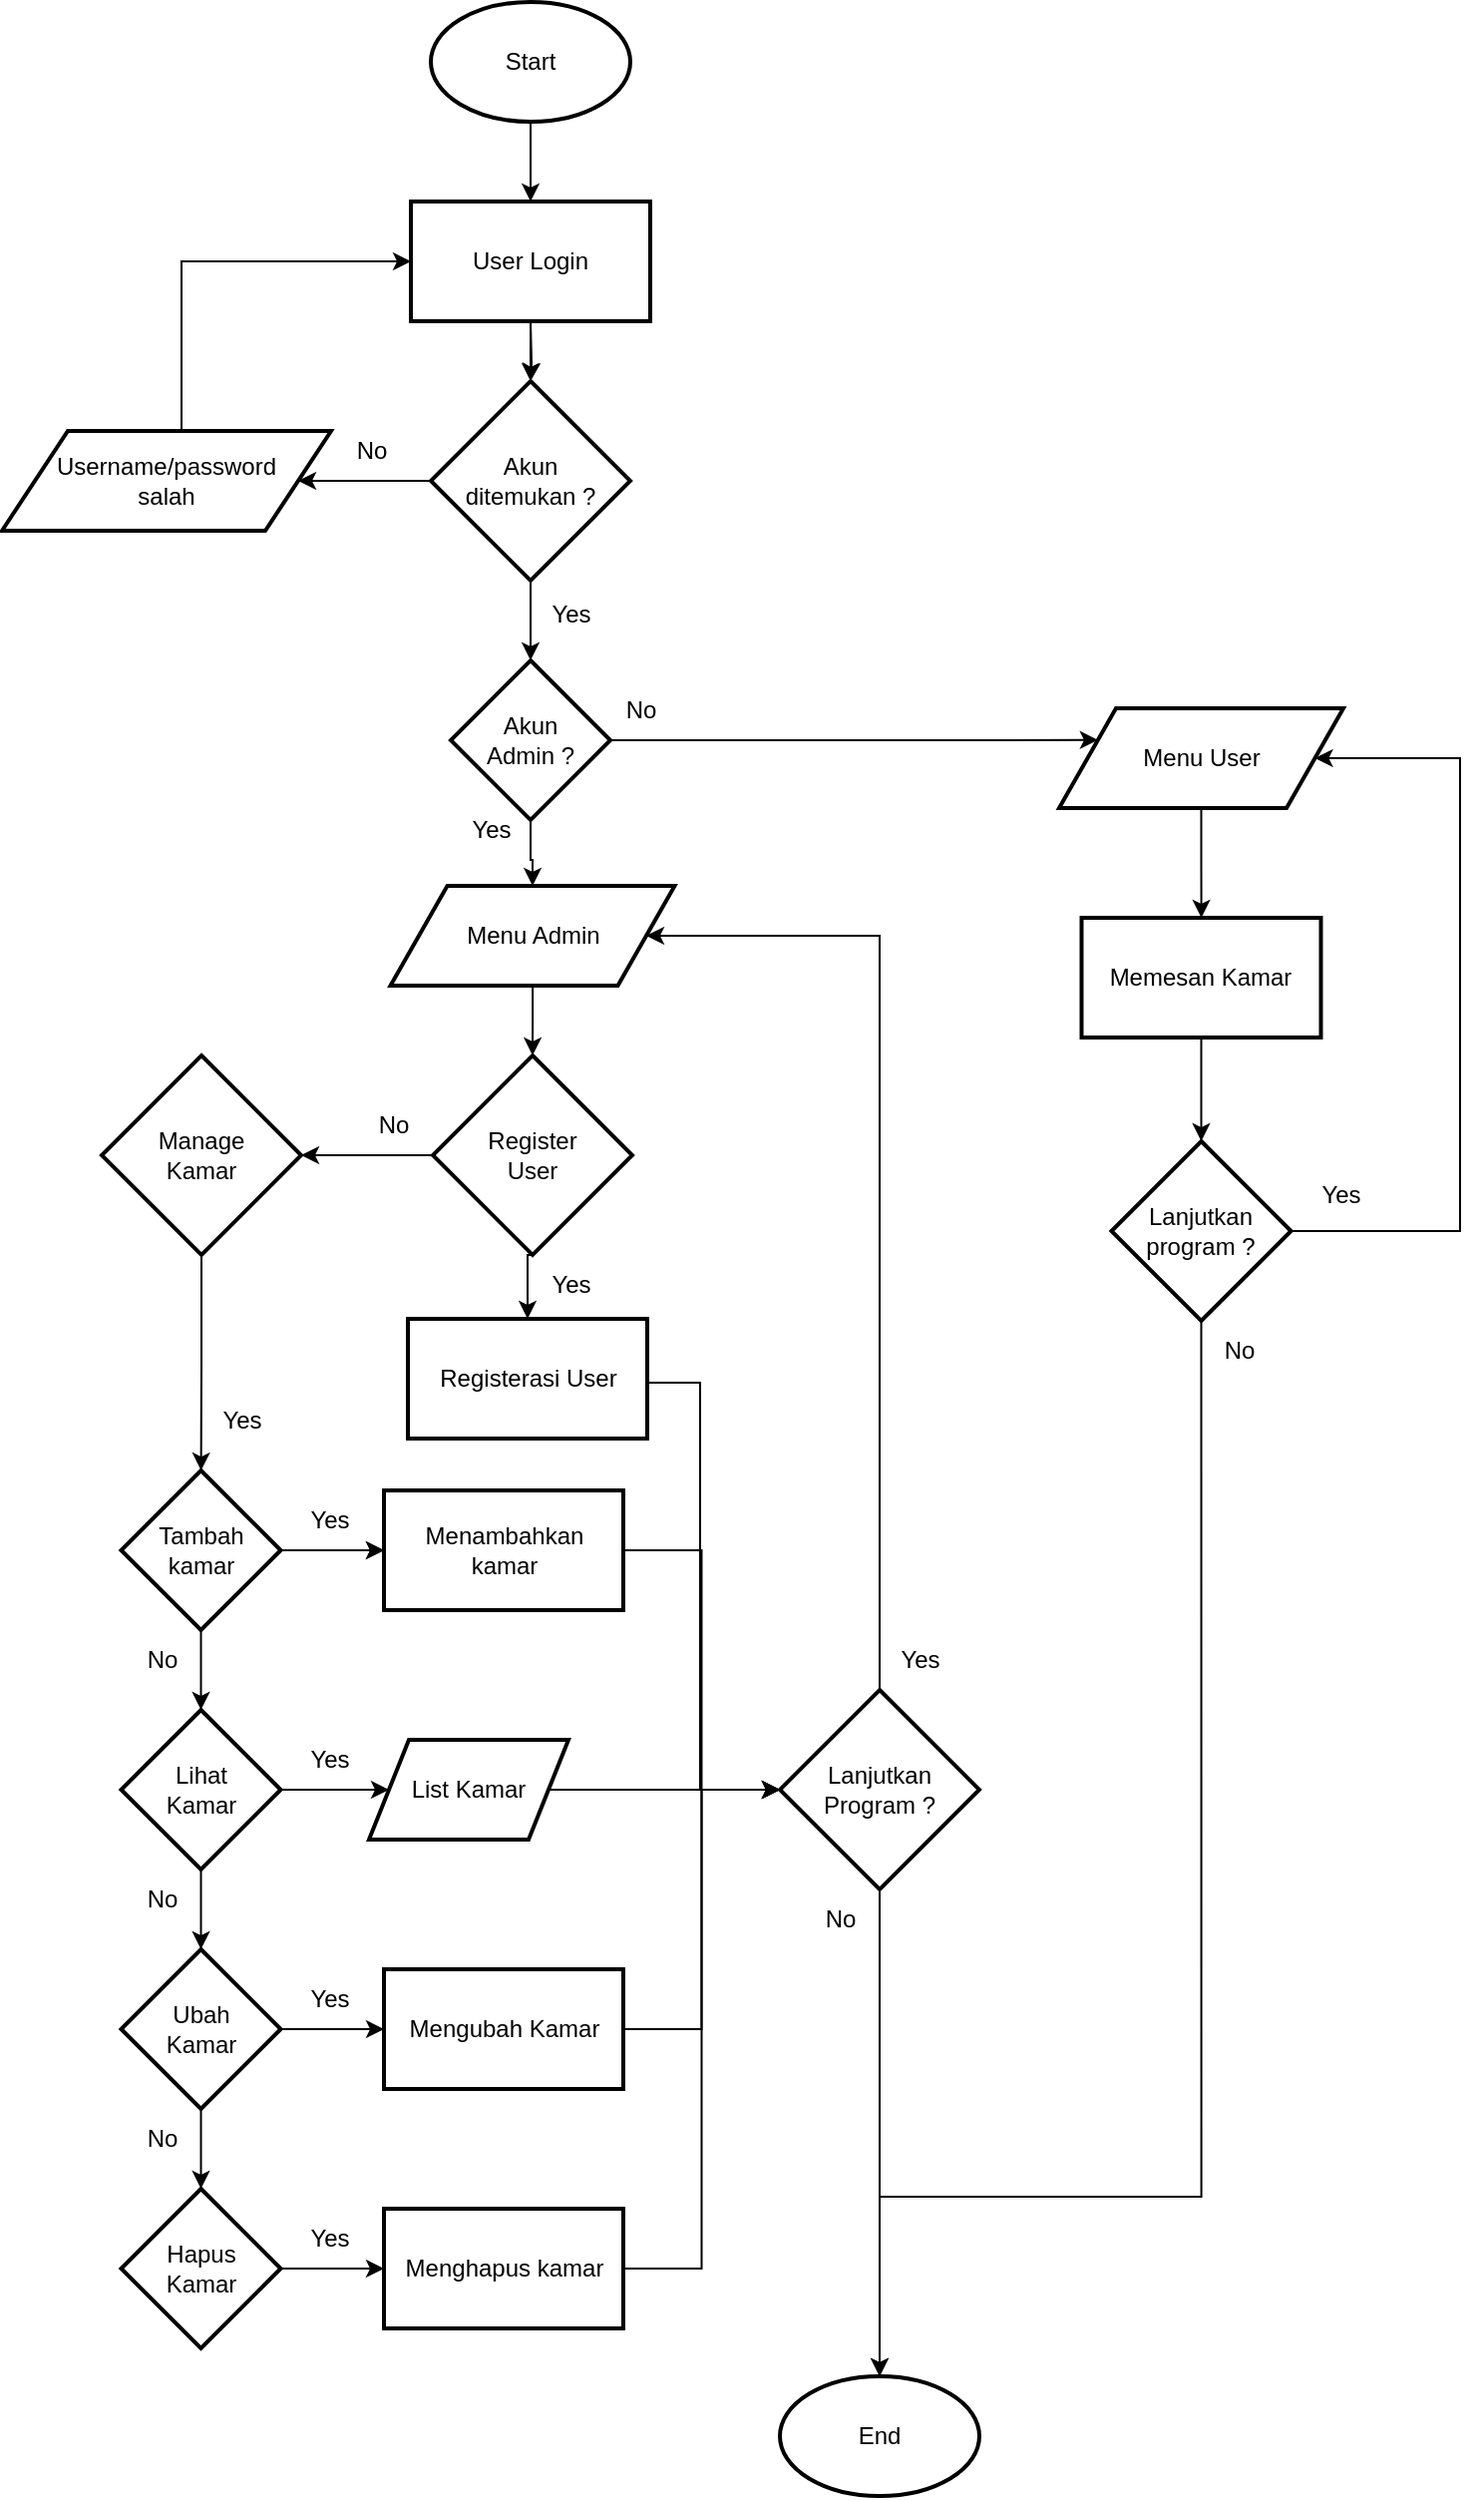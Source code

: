 <mxfile version="24.7.17">
  <diagram name="Page-1" id="f5_gavlyWGWcPMPK72Mo">
    <mxGraphModel dx="2084" dy="2162" grid="1" gridSize="10" guides="1" tooltips="1" connect="1" arrows="1" fold="1" page="1" pageScale="1" pageWidth="850" pageHeight="1100" math="0" shadow="0">
      <root>
        <mxCell id="0" />
        <mxCell id="1" parent="0" />
        <mxCell id="CTmQaMRfLMgIivIih5rs-7" style="edgeStyle=orthogonalEdgeStyle;rounded=0;orthogonalLoop=1;jettySize=auto;html=1;entryX=0.5;entryY=0;entryDx=0;entryDy=0;" parent="1" source="CTmQaMRfLMgIivIih5rs-1" target="CTmQaMRfLMgIivIih5rs-13" edge="1">
          <mxGeometry relative="1" as="geometry">
            <mxPoint x="425" y="110" as="targetPoint" />
          </mxGeometry>
        </mxCell>
        <mxCell id="CTmQaMRfLMgIivIih5rs-1" value="Start" style="strokeWidth=2;html=1;shape=mxgraph.flowchart.start_1;whiteSpace=wrap;" parent="1" vertex="1">
          <mxGeometry x="375" width="100" height="60" as="geometry" />
        </mxCell>
        <mxCell id="CTmQaMRfLMgIivIih5rs-3" value="End" style="strokeWidth=2;html=1;shape=mxgraph.flowchart.start_1;whiteSpace=wrap;" parent="1" vertex="1">
          <mxGeometry x="550" y="1190" width="100" height="60" as="geometry" />
        </mxCell>
        <mxCell id="CTmQaMRfLMgIivIih5rs-8" value="" style="edgeStyle=orthogonalEdgeStyle;rounded=0;orthogonalLoop=1;jettySize=auto;html=1;" parent="1" target="CTmQaMRfLMgIivIih5rs-5" edge="1">
          <mxGeometry relative="1" as="geometry">
            <mxPoint x="425" y="160" as="sourcePoint" />
          </mxGeometry>
        </mxCell>
        <mxCell id="CTmQaMRfLMgIivIih5rs-12" value="" style="edgeStyle=orthogonalEdgeStyle;rounded=0;orthogonalLoop=1;jettySize=auto;html=1;" parent="1" source="CTmQaMRfLMgIivIih5rs-5" target="CTmQaMRfLMgIivIih5rs-18" edge="1">
          <mxGeometry relative="1" as="geometry">
            <mxPoint x="305" y="240" as="targetPoint" />
          </mxGeometry>
        </mxCell>
        <mxCell id="CTmQaMRfLMgIivIih5rs-21" value="" style="edgeStyle=orthogonalEdgeStyle;rounded=0;orthogonalLoop=1;jettySize=auto;html=1;" parent="1" source="CTmQaMRfLMgIivIih5rs-5" target="CTmQaMRfLMgIivIih5rs-20" edge="1">
          <mxGeometry relative="1" as="geometry" />
        </mxCell>
        <mxCell id="CTmQaMRfLMgIivIih5rs-5" value="Akun&lt;div&gt;ditemukan ?&lt;/div&gt;" style="strokeWidth=2;html=1;shape=mxgraph.flowchart.decision;whiteSpace=wrap;" parent="1" vertex="1">
          <mxGeometry x="375" y="190" width="100" height="100" as="geometry" />
        </mxCell>
        <mxCell id="CTmQaMRfLMgIivIih5rs-15" value="" style="edgeStyle=orthogonalEdgeStyle;rounded=0;orthogonalLoop=1;jettySize=auto;html=1;" parent="1" source="CTmQaMRfLMgIivIih5rs-13" target="CTmQaMRfLMgIivIih5rs-5" edge="1">
          <mxGeometry relative="1" as="geometry" />
        </mxCell>
        <mxCell id="CTmQaMRfLMgIivIih5rs-13" value="User Login" style="whiteSpace=wrap;html=1;strokeWidth=2;" parent="1" vertex="1">
          <mxGeometry x="365" y="100" width="120" height="60" as="geometry" />
        </mxCell>
        <mxCell id="CTmQaMRfLMgIivIih5rs-17" value="No" style="text;html=1;align=center;verticalAlign=middle;resizable=0;points=[];autosize=1;strokeColor=none;fillColor=none;" parent="1" vertex="1">
          <mxGeometry x="325" y="210" width="40" height="30" as="geometry" />
        </mxCell>
        <mxCell id="CTmQaMRfLMgIivIih5rs-19" style="edgeStyle=orthogonalEdgeStyle;rounded=0;orthogonalLoop=1;jettySize=auto;html=1;entryX=0;entryY=0.5;entryDx=0;entryDy=0;" parent="1" source="CTmQaMRfLMgIivIih5rs-18" target="CTmQaMRfLMgIivIih5rs-13" edge="1">
          <mxGeometry relative="1" as="geometry">
            <Array as="points">
              <mxPoint x="250" y="130" />
            </Array>
          </mxGeometry>
        </mxCell>
        <mxCell id="CTmQaMRfLMgIivIih5rs-18" value="Username/password&lt;div&gt;salah&lt;/div&gt;" style="shape=parallelogram;perimeter=parallelogramPerimeter;whiteSpace=wrap;html=1;dashed=0;shadow=0;fontStyle=0;labelBorderColor=none;labelBackgroundColor=none;strokeColor=default;strokeWidth=2;align=center;verticalAlign=middle;fontFamily=Helvetica;fontSize=12;fontColor=default;fillColor=default;" parent="1" vertex="1">
          <mxGeometry x="160" y="215" width="165" height="50" as="geometry" />
        </mxCell>
        <mxCell id="CTmQaMRfLMgIivIih5rs-23" value="" style="edgeStyle=orthogonalEdgeStyle;rounded=0;orthogonalLoop=1;jettySize=auto;html=1;entryX=0;entryY=0.25;entryDx=0;entryDy=0;" parent="1" source="CTmQaMRfLMgIivIih5rs-20" target="CTmQaMRfLMgIivIih5rs-35" edge="1">
          <mxGeometry relative="1" as="geometry">
            <mxPoint x="714" y="370" as="targetPoint" />
          </mxGeometry>
        </mxCell>
        <mxCell id="CTmQaMRfLMgIivIih5rs-117" style="edgeStyle=orthogonalEdgeStyle;rounded=0;orthogonalLoop=1;jettySize=auto;html=1;entryX=0.5;entryY=0;entryDx=0;entryDy=0;" parent="1" source="CTmQaMRfLMgIivIih5rs-20" target="CTmQaMRfLMgIivIih5rs-33" edge="1">
          <mxGeometry relative="1" as="geometry" />
        </mxCell>
        <mxCell id="CTmQaMRfLMgIivIih5rs-20" value="Akun&lt;div&gt;Admin ?&lt;/div&gt;" style="rhombus;whiteSpace=wrap;html=1;strokeWidth=2;" parent="1" vertex="1">
          <mxGeometry x="385" y="330" width="80" height="80" as="geometry" />
        </mxCell>
        <mxCell id="CTmQaMRfLMgIivIih5rs-24" value="Yes" style="text;html=1;align=center;verticalAlign=middle;resizable=0;points=[];autosize=1;strokeColor=none;fillColor=none;" parent="1" vertex="1">
          <mxGeometry x="425" y="292" width="40" height="30" as="geometry" />
        </mxCell>
        <mxCell id="CTmQaMRfLMgIivIih5rs-25" value="No" style="text;html=1;align=center;verticalAlign=middle;resizable=0;points=[];autosize=1;strokeColor=none;fillColor=none;" parent="1" vertex="1">
          <mxGeometry x="460" y="340" width="40" height="30" as="geometry" />
        </mxCell>
        <mxCell id="CTmQaMRfLMgIivIih5rs-28" value="Yes" style="text;html=1;align=center;verticalAlign=middle;resizable=0;points=[];autosize=1;strokeColor=none;fillColor=none;" parent="1" vertex="1">
          <mxGeometry x="384.75" y="400" width="40" height="30" as="geometry" />
        </mxCell>
        <mxCell id="CTmQaMRfLMgIivIih5rs-33" value="Menu Admin" style="shape=parallelogram;perimeter=parallelogramPerimeter;whiteSpace=wrap;html=1;dashed=0;strokeColor=default;strokeWidth=2;align=center;verticalAlign=middle;fontFamily=Helvetica;fontSize=12;fontColor=default;fillColor=default;" parent="1" vertex="1">
          <mxGeometry x="354.75" y="443" width="142.5" height="50" as="geometry" />
        </mxCell>
        <mxCell id="CTmQaMRfLMgIivIih5rs-53" value="" style="edgeStyle=orthogonalEdgeStyle;rounded=0;orthogonalLoop=1;jettySize=auto;html=1;" parent="1" source="CTmQaMRfLMgIivIih5rs-35" target="CTmQaMRfLMgIivIih5rs-52" edge="1">
          <mxGeometry relative="1" as="geometry" />
        </mxCell>
        <mxCell id="CTmQaMRfLMgIivIih5rs-35" value="Menu User" style="shape=parallelogram;perimeter=parallelogramPerimeter;whiteSpace=wrap;html=1;dashed=0;strokeColor=default;strokeWidth=2;align=center;verticalAlign=middle;fontFamily=Helvetica;fontSize=12;fontColor=default;fillColor=default;" parent="1" vertex="1">
          <mxGeometry x="690" y="354" width="142.5" height="50" as="geometry" />
        </mxCell>
        <mxCell id="CTmQaMRfLMgIivIih5rs-43" value="" style="edgeStyle=orthogonalEdgeStyle;rounded=0;orthogonalLoop=1;jettySize=auto;html=1;" parent="1" source="CTmQaMRfLMgIivIih5rs-38" target="CTmQaMRfLMgIivIih5rs-42" edge="1">
          <mxGeometry relative="1" as="geometry" />
        </mxCell>
        <mxCell id="CTmQaMRfLMgIivIih5rs-99" style="edgeStyle=orthogonalEdgeStyle;rounded=0;orthogonalLoop=1;jettySize=auto;html=1;exitX=0.5;exitY=1;exitDx=0;exitDy=0;exitPerimeter=0;entryX=0.5;entryY=0;entryDx=0;entryDy=0;" parent="1" source="CTmQaMRfLMgIivIih5rs-38" target="CTmQaMRfLMgIivIih5rs-44" edge="1">
          <mxGeometry relative="1" as="geometry" />
        </mxCell>
        <mxCell id="CTmQaMRfLMgIivIih5rs-38" value="Register&lt;div&gt;User&lt;/div&gt;" style="strokeWidth=2;html=1;shape=mxgraph.flowchart.decision;whiteSpace=wrap;" parent="1" vertex="1">
          <mxGeometry x="376" y="528" width="100" height="100" as="geometry" />
        </mxCell>
        <mxCell id="CTmQaMRfLMgIivIih5rs-39" style="edgeStyle=orthogonalEdgeStyle;rounded=0;orthogonalLoop=1;jettySize=auto;html=1;entryX=0.5;entryY=0;entryDx=0;entryDy=0;entryPerimeter=0;" parent="1" source="CTmQaMRfLMgIivIih5rs-33" target="CTmQaMRfLMgIivIih5rs-38" edge="1">
          <mxGeometry relative="1" as="geometry" />
        </mxCell>
        <mxCell id="CTmQaMRfLMgIivIih5rs-56" value="" style="edgeStyle=orthogonalEdgeStyle;rounded=0;orthogonalLoop=1;jettySize=auto;html=1;" parent="1" source="CTmQaMRfLMgIivIih5rs-42" target="CTmQaMRfLMgIivIih5rs-55" edge="1">
          <mxGeometry relative="1" as="geometry" />
        </mxCell>
        <mxCell id="CTmQaMRfLMgIivIih5rs-42" value="Manage&lt;div&gt;Kamar&lt;/div&gt;" style="strokeWidth=2;html=1;shape=mxgraph.flowchart.decision;whiteSpace=wrap;" parent="1" vertex="1">
          <mxGeometry x="210" y="528" width="100" height="100" as="geometry" />
        </mxCell>
        <mxCell id="CTmQaMRfLMgIivIih5rs-44" value="Registerasi User" style="whiteSpace=wrap;html=1;strokeWidth=2;" parent="1" vertex="1">
          <mxGeometry x="363.5" y="660" width="120" height="60" as="geometry" />
        </mxCell>
        <mxCell id="CTmQaMRfLMgIivIih5rs-48" value="Yes" style="text;html=1;align=center;verticalAlign=middle;resizable=0;points=[];autosize=1;strokeColor=none;fillColor=none;" parent="1" vertex="1">
          <mxGeometry x="424.75" y="628" width="40" height="30" as="geometry" />
        </mxCell>
        <mxCell id="CTmQaMRfLMgIivIih5rs-49" value="No" style="text;html=1;align=center;verticalAlign=middle;resizable=0;points=[];autosize=1;strokeColor=none;fillColor=none;" parent="1" vertex="1">
          <mxGeometry x="336" y="548" width="40" height="30" as="geometry" />
        </mxCell>
        <mxCell id="CTmQaMRfLMgIivIih5rs-101" value="" style="edgeStyle=orthogonalEdgeStyle;rounded=0;orthogonalLoop=1;jettySize=auto;html=1;" parent="1" source="CTmQaMRfLMgIivIih5rs-52" target="CTmQaMRfLMgIivIih5rs-100" edge="1">
          <mxGeometry relative="1" as="geometry" />
        </mxCell>
        <mxCell id="CTmQaMRfLMgIivIih5rs-52" value="Memesan Kamar" style="whiteSpace=wrap;html=1;dashed=0;strokeWidth=2;" parent="1" vertex="1">
          <mxGeometry x="701.25" y="459" width="120" height="60" as="geometry" />
        </mxCell>
        <mxCell id="CTmQaMRfLMgIivIih5rs-66" value="" style="edgeStyle=orthogonalEdgeStyle;rounded=0;orthogonalLoop=1;jettySize=auto;html=1;entryX=0;entryY=0.5;entryDx=0;entryDy=0;" parent="1" source="CTmQaMRfLMgIivIih5rs-55" target="CTmQaMRfLMgIivIih5rs-65" edge="1">
          <mxGeometry relative="1" as="geometry">
            <mxPoint x="413.5" y="736" as="targetPoint" />
          </mxGeometry>
        </mxCell>
        <mxCell id="CTmQaMRfLMgIivIih5rs-76" value="" style="edgeStyle=orthogonalEdgeStyle;rounded=0;orthogonalLoop=1;jettySize=auto;html=1;" parent="1" source="CTmQaMRfLMgIivIih5rs-55" target="CTmQaMRfLMgIivIih5rs-75" edge="1">
          <mxGeometry relative="1" as="geometry" />
        </mxCell>
        <mxCell id="CTmQaMRfLMgIivIih5rs-55" value="Tambah&lt;br&gt;kamar" style="rhombus;whiteSpace=wrap;html=1;strokeWidth=2;" parent="1" vertex="1">
          <mxGeometry x="219.75" y="736" width="80" height="80" as="geometry" />
        </mxCell>
        <mxCell id="CTmQaMRfLMgIivIih5rs-57" value="Yes" style="text;html=1;align=center;verticalAlign=middle;resizable=0;points=[];autosize=1;strokeColor=none;fillColor=none;" parent="1" vertex="1">
          <mxGeometry x="259.75" y="696" width="40" height="30" as="geometry" />
        </mxCell>
        <mxCell id="CTmQaMRfLMgIivIih5rs-74" value="" style="edgeStyle=orthogonalEdgeStyle;rounded=0;orthogonalLoop=1;jettySize=auto;html=1;" parent="1" source="CTmQaMRfLMgIivIih5rs-55" target="CTmQaMRfLMgIivIih5rs-65" edge="1">
          <mxGeometry relative="1" as="geometry">
            <mxPoint x="323.5" y="776" as="sourcePoint" />
            <mxPoint x="543.5" y="691" as="targetPoint" />
          </mxGeometry>
        </mxCell>
        <mxCell id="CTmQaMRfLMgIivIih5rs-65" value="Menambahkan&lt;div&gt;kamar&lt;/div&gt;" style="whiteSpace=wrap;html=1;strokeWidth=2;" parent="1" vertex="1">
          <mxGeometry x="351.5" y="746" width="120" height="60" as="geometry" />
        </mxCell>
        <mxCell id="CTmQaMRfLMgIivIih5rs-81" style="edgeStyle=orthogonalEdgeStyle;rounded=0;orthogonalLoop=1;jettySize=auto;html=1;entryX=0;entryY=0.5;entryDx=0;entryDy=0;" parent="1" source="CTmQaMRfLMgIivIih5rs-75" target="CTmQaMRfLMgIivIih5rs-80" edge="1">
          <mxGeometry relative="1" as="geometry" />
        </mxCell>
        <mxCell id="CTmQaMRfLMgIivIih5rs-83" value="" style="edgeStyle=orthogonalEdgeStyle;rounded=0;orthogonalLoop=1;jettySize=auto;html=1;" parent="1" source="CTmQaMRfLMgIivIih5rs-75" target="CTmQaMRfLMgIivIih5rs-82" edge="1">
          <mxGeometry relative="1" as="geometry" />
        </mxCell>
        <mxCell id="CTmQaMRfLMgIivIih5rs-75" value="Lihat&lt;div&gt;Kamar&lt;/div&gt;" style="rhombus;whiteSpace=wrap;html=1;strokeWidth=2;" parent="1" vertex="1">
          <mxGeometry x="219.75" y="856" width="80" height="80" as="geometry" />
        </mxCell>
        <mxCell id="CTmQaMRfLMgIivIih5rs-80" value="List Kamar" style="shape=parallelogram;perimeter=parallelogramPerimeter;whiteSpace=wrap;html=1;dashed=0;strokeColor=default;strokeWidth=2;align=center;verticalAlign=middle;fontFamily=Helvetica;fontSize=12;fontColor=default;fillColor=default;" parent="1" vertex="1">
          <mxGeometry x="344" y="871" width="100" height="50" as="geometry" />
        </mxCell>
        <mxCell id="CTmQaMRfLMgIivIih5rs-85" value="" style="edgeStyle=orthogonalEdgeStyle;rounded=0;orthogonalLoop=1;jettySize=auto;html=1;" parent="1" source="CTmQaMRfLMgIivIih5rs-82" target="CTmQaMRfLMgIivIih5rs-84" edge="1">
          <mxGeometry relative="1" as="geometry" />
        </mxCell>
        <mxCell id="CTmQaMRfLMgIivIih5rs-89" value="" style="edgeStyle=orthogonalEdgeStyle;rounded=0;orthogonalLoop=1;jettySize=auto;html=1;" parent="1" source="CTmQaMRfLMgIivIih5rs-82" target="CTmQaMRfLMgIivIih5rs-88" edge="1">
          <mxGeometry relative="1" as="geometry" />
        </mxCell>
        <mxCell id="CTmQaMRfLMgIivIih5rs-82" value="Ubah&lt;div&gt;Kamar&lt;/div&gt;" style="rhombus;whiteSpace=wrap;html=1;strokeWidth=2;" parent="1" vertex="1">
          <mxGeometry x="219.75" y="976" width="80" height="80" as="geometry" />
        </mxCell>
        <mxCell id="CTmQaMRfLMgIivIih5rs-92" value="" style="edgeStyle=orthogonalEdgeStyle;rounded=0;orthogonalLoop=1;jettySize=auto;html=1;" parent="1" source="CTmQaMRfLMgIivIih5rs-84" target="CTmQaMRfLMgIivIih5rs-91" edge="1">
          <mxGeometry relative="1" as="geometry" />
        </mxCell>
        <mxCell id="CTmQaMRfLMgIivIih5rs-84" value="Hapus&lt;div&gt;Kamar&lt;/div&gt;" style="rhombus;whiteSpace=wrap;html=1;strokeWidth=2;" parent="1" vertex="1">
          <mxGeometry x="219.75" y="1096" width="80" height="80" as="geometry" />
        </mxCell>
        <mxCell id="CTmQaMRfLMgIivIih5rs-86" value="Yes" style="text;html=1;align=center;verticalAlign=middle;resizable=0;points=[];autosize=1;strokeColor=none;fillColor=none;" parent="1" vertex="1">
          <mxGeometry x="304" y="746" width="40" height="30" as="geometry" />
        </mxCell>
        <mxCell id="CTmQaMRfLMgIivIih5rs-87" value="Yes" style="text;html=1;align=center;verticalAlign=middle;resizable=0;points=[];autosize=1;strokeColor=none;fillColor=none;" parent="1" vertex="1">
          <mxGeometry x="304" y="866" width="40" height="30" as="geometry" />
        </mxCell>
        <mxCell id="CTmQaMRfLMgIivIih5rs-88" value="Mengubah Kamar" style="whiteSpace=wrap;html=1;strokeWidth=2;" parent="1" vertex="1">
          <mxGeometry x="351.5" y="986" width="120" height="60" as="geometry" />
        </mxCell>
        <mxCell id="CTmQaMRfLMgIivIih5rs-90" value="Yes" style="text;html=1;align=center;verticalAlign=middle;resizable=0;points=[];autosize=1;strokeColor=none;fillColor=none;" parent="1" vertex="1">
          <mxGeometry x="304" y="986" width="40" height="30" as="geometry" />
        </mxCell>
        <mxCell id="CTmQaMRfLMgIivIih5rs-91" value="Menghapus kamar" style="whiteSpace=wrap;html=1;strokeWidth=2;" parent="1" vertex="1">
          <mxGeometry x="351.5" y="1106" width="120" height="60" as="geometry" />
        </mxCell>
        <mxCell id="CTmQaMRfLMgIivIih5rs-93" value="Yes" style="text;html=1;align=center;verticalAlign=middle;resizable=0;points=[];autosize=1;strokeColor=none;fillColor=none;" parent="1" vertex="1">
          <mxGeometry x="304" y="1106" width="40" height="30" as="geometry" />
        </mxCell>
        <mxCell id="CTmQaMRfLMgIivIih5rs-94" value="No" style="text;html=1;align=center;verticalAlign=middle;resizable=0;points=[];autosize=1;strokeColor=none;fillColor=none;" parent="1" vertex="1">
          <mxGeometry x="219.75" y="816" width="40" height="30" as="geometry" />
        </mxCell>
        <mxCell id="CTmQaMRfLMgIivIih5rs-95" value="No" style="text;html=1;align=center;verticalAlign=middle;resizable=0;points=[];autosize=1;strokeColor=none;fillColor=none;" parent="1" vertex="1">
          <mxGeometry x="219.75" y="936" width="40" height="30" as="geometry" />
        </mxCell>
        <mxCell id="CTmQaMRfLMgIivIih5rs-96" value="No" style="text;html=1;align=center;verticalAlign=middle;resizable=0;points=[];autosize=1;strokeColor=none;fillColor=none;" parent="1" vertex="1">
          <mxGeometry x="219.75" y="1056" width="40" height="30" as="geometry" />
        </mxCell>
        <mxCell id="CTmQaMRfLMgIivIih5rs-103" style="edgeStyle=orthogonalEdgeStyle;rounded=0;orthogonalLoop=1;jettySize=auto;html=1;entryX=1;entryY=0.5;entryDx=0;entryDy=0;" parent="1" source="CTmQaMRfLMgIivIih5rs-100" target="CTmQaMRfLMgIivIih5rs-35" edge="1">
          <mxGeometry relative="1" as="geometry">
            <Array as="points">
              <mxPoint x="891" y="616" />
              <mxPoint x="891" y="379" />
            </Array>
          </mxGeometry>
        </mxCell>
        <mxCell id="CTmQaMRfLMgIivIih5rs-100" value="Lanjutkan&lt;div&gt;program ?&lt;/div&gt;" style="rhombus;whiteSpace=wrap;html=1;dashed=0;strokeWidth=2;" parent="1" vertex="1">
          <mxGeometry x="716.25" y="571" width="90" height="90" as="geometry" />
        </mxCell>
        <mxCell id="CTmQaMRfLMgIivIih5rs-104" value="Yes" style="text;html=1;align=center;verticalAlign=middle;resizable=0;points=[];autosize=1;strokeColor=none;fillColor=none;" parent="1" vertex="1">
          <mxGeometry x="811" y="583" width="40" height="30" as="geometry" />
        </mxCell>
        <mxCell id="CTmQaMRfLMgIivIih5rs-106" style="edgeStyle=orthogonalEdgeStyle;rounded=0;orthogonalLoop=1;jettySize=auto;html=1;entryX=0.5;entryY=0;entryDx=0;entryDy=0;entryPerimeter=0;exitX=0.5;exitY=1;exitDx=0;exitDy=0;" parent="1" source="CTmQaMRfLMgIivIih5rs-100" target="CTmQaMRfLMgIivIih5rs-3" edge="1">
          <mxGeometry relative="1" as="geometry">
            <Array as="points">
              <mxPoint x="761" y="1100" />
              <mxPoint x="600" y="1100" />
            </Array>
          </mxGeometry>
        </mxCell>
        <mxCell id="CTmQaMRfLMgIivIih5rs-107" value="No" style="text;html=1;align=center;verticalAlign=middle;resizable=0;points=[];autosize=1;strokeColor=none;fillColor=none;" parent="1" vertex="1">
          <mxGeometry x="760" y="661" width="40" height="30" as="geometry" />
        </mxCell>
        <mxCell id="CTmQaMRfLMgIivIih5rs-125" style="edgeStyle=orthogonalEdgeStyle;rounded=0;orthogonalLoop=1;jettySize=auto;html=1;entryX=1;entryY=0.5;entryDx=0;entryDy=0;" parent="1" source="CTmQaMRfLMgIivIih5rs-118" target="CTmQaMRfLMgIivIih5rs-33" edge="1">
          <mxGeometry relative="1" as="geometry">
            <Array as="points">
              <mxPoint x="600" y="468" />
            </Array>
          </mxGeometry>
        </mxCell>
        <mxCell id="CTmQaMRfLMgIivIih5rs-118" value="Lanjutkan&lt;div&gt;Program ?&lt;/div&gt;" style="strokeWidth=2;html=1;shape=mxgraph.flowchart.decision;whiteSpace=wrap;" parent="1" vertex="1">
          <mxGeometry x="550" y="846" width="100" height="100" as="geometry" />
        </mxCell>
        <mxCell id="CTmQaMRfLMgIivIih5rs-119" style="edgeStyle=orthogonalEdgeStyle;rounded=0;orthogonalLoop=1;jettySize=auto;html=1;entryX=0;entryY=0.5;entryDx=0;entryDy=0;entryPerimeter=0;" parent="1" source="CTmQaMRfLMgIivIih5rs-44" target="CTmQaMRfLMgIivIih5rs-118" edge="1">
          <mxGeometry relative="1" as="geometry">
            <Array as="points">
              <mxPoint x="510" y="692" />
              <mxPoint x="510" y="896" />
            </Array>
          </mxGeometry>
        </mxCell>
        <mxCell id="CTmQaMRfLMgIivIih5rs-121" style="edgeStyle=orthogonalEdgeStyle;rounded=0;orthogonalLoop=1;jettySize=auto;html=1;entryX=0;entryY=0.5;entryDx=0;entryDy=0;entryPerimeter=0;" parent="1" source="CTmQaMRfLMgIivIih5rs-80" target="CTmQaMRfLMgIivIih5rs-118" edge="1">
          <mxGeometry relative="1" as="geometry" />
        </mxCell>
        <mxCell id="CTmQaMRfLMgIivIih5rs-122" style="edgeStyle=orthogonalEdgeStyle;rounded=0;orthogonalLoop=1;jettySize=auto;html=1;entryX=0;entryY=0.5;entryDx=0;entryDy=0;entryPerimeter=0;" parent="1" source="CTmQaMRfLMgIivIih5rs-88" target="CTmQaMRfLMgIivIih5rs-118" edge="1">
          <mxGeometry relative="1" as="geometry" />
        </mxCell>
        <mxCell id="CTmQaMRfLMgIivIih5rs-123" style="edgeStyle=orthogonalEdgeStyle;rounded=0;orthogonalLoop=1;jettySize=auto;html=1;entryX=0;entryY=0.5;entryDx=0;entryDy=0;entryPerimeter=0;fillColor=#f8cecc;strokeColor=#000000;" parent="1" source="CTmQaMRfLMgIivIih5rs-91" target="CTmQaMRfLMgIivIih5rs-118" edge="1">
          <mxGeometry relative="1" as="geometry" />
        </mxCell>
        <mxCell id="CTmQaMRfLMgIivIih5rs-124" style="edgeStyle=orthogonalEdgeStyle;rounded=0;orthogonalLoop=1;jettySize=auto;html=1;entryX=0;entryY=0.5;entryDx=0;entryDy=0;entryPerimeter=0;" parent="1" source="CTmQaMRfLMgIivIih5rs-65" target="CTmQaMRfLMgIivIih5rs-118" edge="1">
          <mxGeometry relative="1" as="geometry" />
        </mxCell>
        <mxCell id="CTmQaMRfLMgIivIih5rs-126" value="Yes" style="text;html=1;align=center;verticalAlign=middle;resizable=0;points=[];autosize=1;strokeColor=none;fillColor=none;" parent="1" vertex="1">
          <mxGeometry x="600" y="816" width="40" height="30" as="geometry" />
        </mxCell>
        <mxCell id="CTmQaMRfLMgIivIih5rs-127" style="edgeStyle=orthogonalEdgeStyle;rounded=0;orthogonalLoop=1;jettySize=auto;html=1;entryX=0.5;entryY=0;entryDx=0;entryDy=0;entryPerimeter=0;" parent="1" source="CTmQaMRfLMgIivIih5rs-118" target="CTmQaMRfLMgIivIih5rs-3" edge="1">
          <mxGeometry relative="1" as="geometry" />
        </mxCell>
        <mxCell id="CTmQaMRfLMgIivIih5rs-128" value="No" style="text;html=1;align=center;verticalAlign=middle;resizable=0;points=[];autosize=1;strokeColor=none;fillColor=none;" parent="1" vertex="1">
          <mxGeometry x="560" y="946" width="40" height="30" as="geometry" />
        </mxCell>
      </root>
    </mxGraphModel>
  </diagram>
</mxfile>

